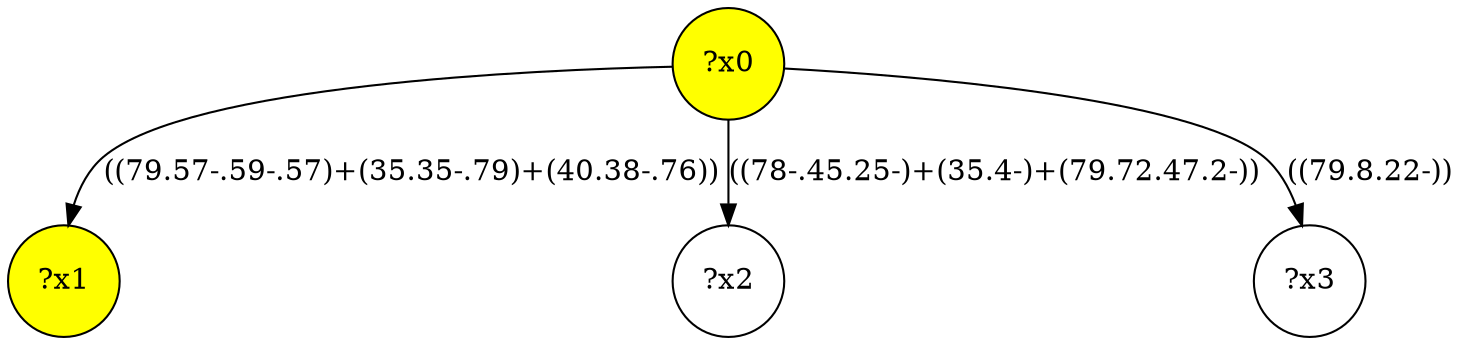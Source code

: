 digraph g {
	x0 [fillcolor="yellow", style="filled," shape=circle, label="?x0"];
	x1 [fillcolor="yellow", style="filled," shape=circle, label="?x1"];
	x0 -> x1 [label="((79.57-.59-.57)+(35.35-.79)+(40.38-.76))"];
	x2 [shape=circle, label="?x2"];
	x0 -> x2 [label="((78-.45.25-)+(35.4-)+(79.72.47.2-))"];
	x3 [shape=circle, label="?x3"];
	x0 -> x3 [label="((79.8.22-))"];
}
